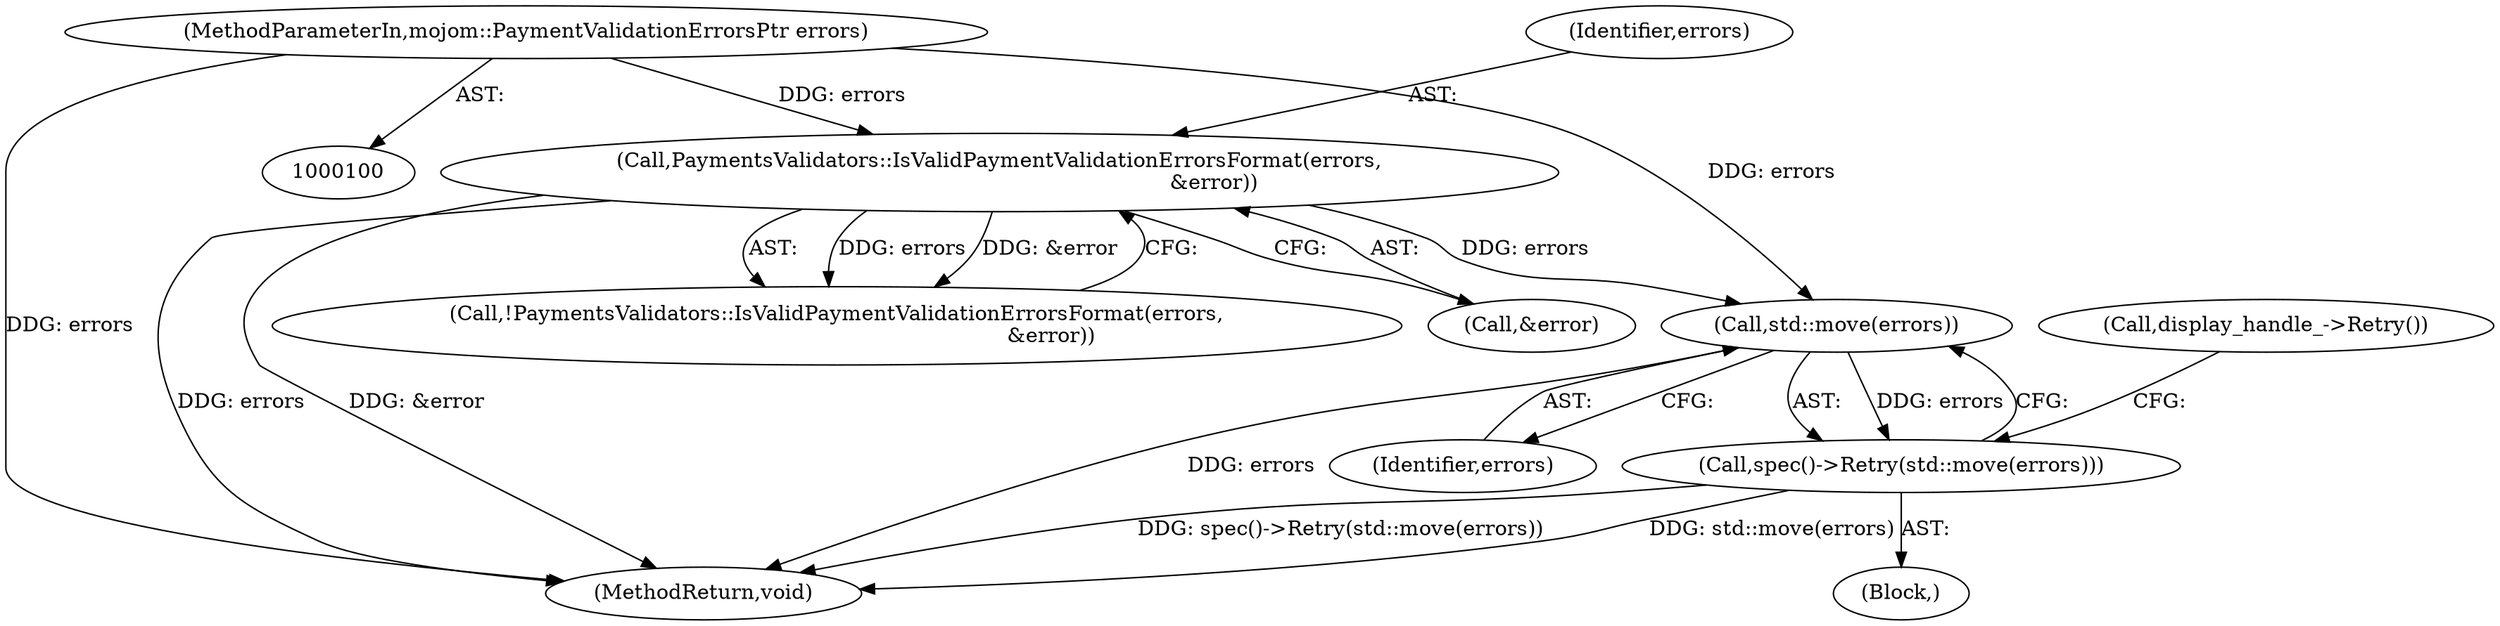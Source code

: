 digraph "0_Chrome_2706470a422dec8f4ae2538e80f0e7e3c4f4f7f6_6@API" {
"1000143" [label="(Call,std::move(errors))"];
"1000129" [label="(Call,PaymentsValidators::IsValidPaymentValidationErrorsFormat(errors,\n                                                                 &error))"];
"1000101" [label="(MethodParameterIn,mojom::PaymentValidationErrorsPtr errors)"];
"1000142" [label="(Call,spec()->Retry(std::move(errors)))"];
"1000144" [label="(Identifier,errors)"];
"1000130" [label="(Identifier,errors)"];
"1000102" [label="(Block,)"];
"1000143" [label="(Call,std::move(errors))"];
"1000145" [label="(Call,display_handle_->Retry())"];
"1000146" [label="(MethodReturn,void)"];
"1000128" [label="(Call,!PaymentsValidators::IsValidPaymentValidationErrorsFormat(errors,\n                                                                 &error))"];
"1000142" [label="(Call,spec()->Retry(std::move(errors)))"];
"1000101" [label="(MethodParameterIn,mojom::PaymentValidationErrorsPtr errors)"];
"1000131" [label="(Call,&error)"];
"1000129" [label="(Call,PaymentsValidators::IsValidPaymentValidationErrorsFormat(errors,\n                                                                 &error))"];
"1000143" -> "1000142"  [label="AST: "];
"1000143" -> "1000144"  [label="CFG: "];
"1000144" -> "1000143"  [label="AST: "];
"1000142" -> "1000143"  [label="CFG: "];
"1000143" -> "1000146"  [label="DDG: errors"];
"1000143" -> "1000142"  [label="DDG: errors"];
"1000129" -> "1000143"  [label="DDG: errors"];
"1000101" -> "1000143"  [label="DDG: errors"];
"1000129" -> "1000128"  [label="AST: "];
"1000129" -> "1000131"  [label="CFG: "];
"1000130" -> "1000129"  [label="AST: "];
"1000131" -> "1000129"  [label="AST: "];
"1000128" -> "1000129"  [label="CFG: "];
"1000129" -> "1000146"  [label="DDG: errors"];
"1000129" -> "1000146"  [label="DDG: &error"];
"1000129" -> "1000128"  [label="DDG: errors"];
"1000129" -> "1000128"  [label="DDG: &error"];
"1000101" -> "1000129"  [label="DDG: errors"];
"1000101" -> "1000100"  [label="AST: "];
"1000101" -> "1000146"  [label="DDG: errors"];
"1000142" -> "1000102"  [label="AST: "];
"1000145" -> "1000142"  [label="CFG: "];
"1000142" -> "1000146"  [label="DDG: spec()->Retry(std::move(errors))"];
"1000142" -> "1000146"  [label="DDG: std::move(errors)"];
}
